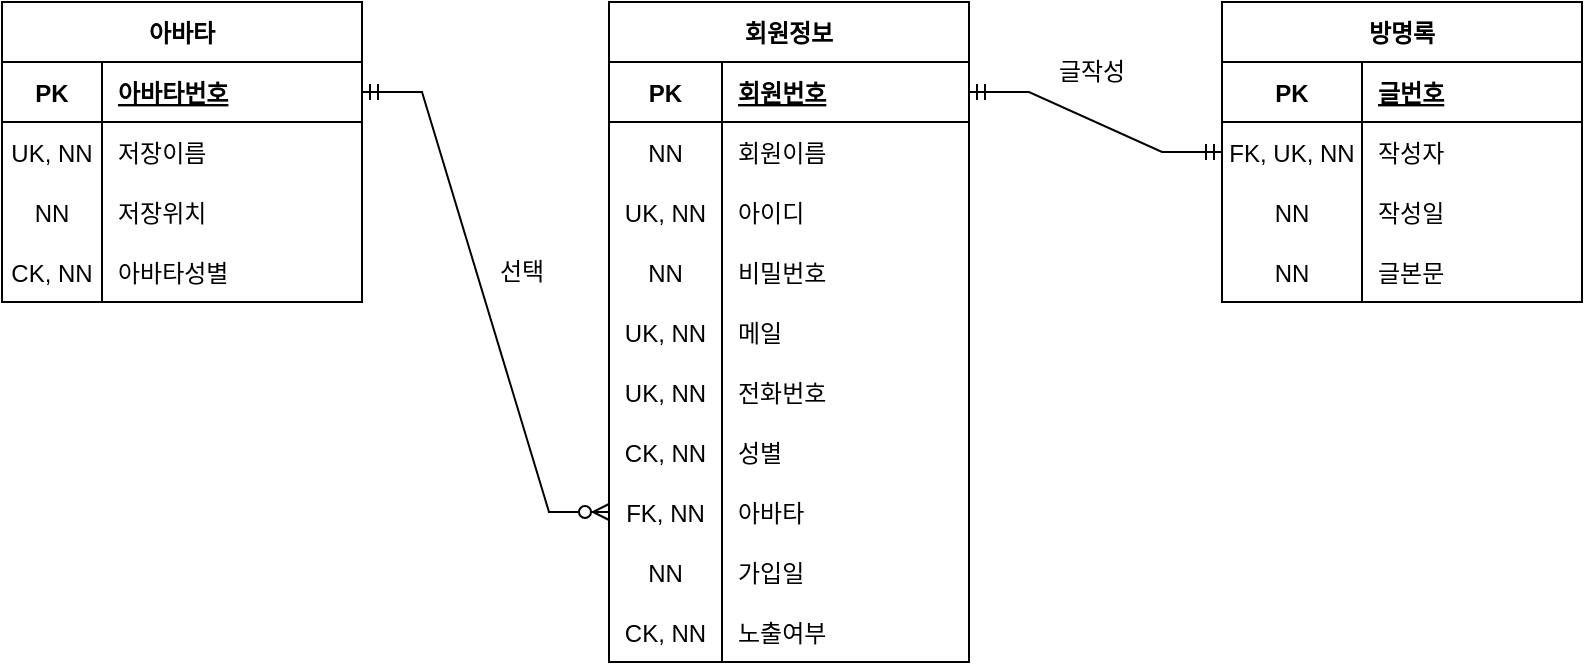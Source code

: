 <mxfile version="17.4.6" type="device"><diagram id="qNqoEJv8p6HCU5uI_8Zh" name="Page-1"><mxGraphModel dx="981" dy="548" grid="1" gridSize="10" guides="1" tooltips="1" connect="1" arrows="1" fold="1" page="1" pageScale="1" pageWidth="827" pageHeight="1169" math="0" shadow="0"><root><mxCell id="0"/><mxCell id="1" parent="0"/><mxCell id="yJhUyh7NrswLeQGmG8L9-1" value="회원정보" style="shape=table;startSize=30;container=1;collapsible=1;childLayout=tableLayout;fixedRows=1;rowLines=0;fontStyle=1;align=center;resizeLast=1;" parent="1" vertex="1"><mxGeometry x="323.5" y="20" width="180" height="330" as="geometry"/></mxCell><mxCell id="yJhUyh7NrswLeQGmG8L9-2" value="" style="shape=tableRow;horizontal=0;startSize=0;swimlaneHead=0;swimlaneBody=0;fillColor=none;collapsible=0;dropTarget=0;points=[[0,0.5],[1,0.5]];portConstraint=eastwest;top=0;left=0;right=0;bottom=1;" parent="yJhUyh7NrswLeQGmG8L9-1" vertex="1"><mxGeometry y="30" width="180" height="30" as="geometry"/></mxCell><mxCell id="yJhUyh7NrswLeQGmG8L9-3" value="PK" style="shape=partialRectangle;connectable=0;fillColor=none;top=0;left=0;bottom=0;right=0;fontStyle=1;overflow=hidden;" parent="yJhUyh7NrswLeQGmG8L9-2" vertex="1"><mxGeometry width="56.5" height="30" as="geometry"><mxRectangle width="56.5" height="30" as="alternateBounds"/></mxGeometry></mxCell><mxCell id="yJhUyh7NrswLeQGmG8L9-4" value="회원번호" style="shape=partialRectangle;connectable=0;fillColor=none;top=0;left=0;bottom=0;right=0;align=left;spacingLeft=6;fontStyle=5;overflow=hidden;" parent="yJhUyh7NrswLeQGmG8L9-2" vertex="1"><mxGeometry x="56.5" width="123.5" height="30" as="geometry"><mxRectangle width="123.5" height="30" as="alternateBounds"/></mxGeometry></mxCell><mxCell id="yJhUyh7NrswLeQGmG8L9-5" value="" style="shape=tableRow;horizontal=0;startSize=0;swimlaneHead=0;swimlaneBody=0;fillColor=none;collapsible=0;dropTarget=0;points=[[0,0.5],[1,0.5]];portConstraint=eastwest;top=0;left=0;right=0;bottom=0;" parent="yJhUyh7NrswLeQGmG8L9-1" vertex="1"><mxGeometry y="60" width="180" height="30" as="geometry"/></mxCell><mxCell id="yJhUyh7NrswLeQGmG8L9-6" value="NN" style="shape=partialRectangle;connectable=0;fillColor=none;top=0;left=0;bottom=0;right=0;editable=1;overflow=hidden;" parent="yJhUyh7NrswLeQGmG8L9-5" vertex="1"><mxGeometry width="56.5" height="30" as="geometry"><mxRectangle width="56.5" height="30" as="alternateBounds"/></mxGeometry></mxCell><mxCell id="yJhUyh7NrswLeQGmG8L9-7" value="회원이름" style="shape=partialRectangle;connectable=0;fillColor=none;top=0;left=0;bottom=0;right=0;align=left;spacingLeft=6;overflow=hidden;" parent="yJhUyh7NrswLeQGmG8L9-5" vertex="1"><mxGeometry x="56.5" width="123.5" height="30" as="geometry"><mxRectangle width="123.5" height="30" as="alternateBounds"/></mxGeometry></mxCell><mxCell id="yJhUyh7NrswLeQGmG8L9-8" value="" style="shape=tableRow;horizontal=0;startSize=0;swimlaneHead=0;swimlaneBody=0;fillColor=none;collapsible=0;dropTarget=0;points=[[0,0.5],[1,0.5]];portConstraint=eastwest;top=0;left=0;right=0;bottom=0;" parent="yJhUyh7NrswLeQGmG8L9-1" vertex="1"><mxGeometry y="90" width="180" height="30" as="geometry"/></mxCell><mxCell id="yJhUyh7NrswLeQGmG8L9-9" value="UK, NN" style="shape=partialRectangle;connectable=0;fillColor=none;top=0;left=0;bottom=0;right=0;editable=1;overflow=hidden;" parent="yJhUyh7NrswLeQGmG8L9-8" vertex="1"><mxGeometry width="56.5" height="30" as="geometry"><mxRectangle width="56.5" height="30" as="alternateBounds"/></mxGeometry></mxCell><mxCell id="yJhUyh7NrswLeQGmG8L9-10" value="아이디" style="shape=partialRectangle;connectable=0;fillColor=none;top=0;left=0;bottom=0;right=0;align=left;spacingLeft=6;overflow=hidden;" parent="yJhUyh7NrswLeQGmG8L9-8" vertex="1"><mxGeometry x="56.5" width="123.5" height="30" as="geometry"><mxRectangle width="123.5" height="30" as="alternateBounds"/></mxGeometry></mxCell><mxCell id="yJhUyh7NrswLeQGmG8L9-11" value="" style="shape=tableRow;horizontal=0;startSize=0;swimlaneHead=0;swimlaneBody=0;fillColor=none;collapsible=0;dropTarget=0;points=[[0,0.5],[1,0.5]];portConstraint=eastwest;top=0;left=0;right=0;bottom=0;" parent="yJhUyh7NrswLeQGmG8L9-1" vertex="1"><mxGeometry y="120" width="180" height="30" as="geometry"/></mxCell><mxCell id="yJhUyh7NrswLeQGmG8L9-12" value="NN" style="shape=partialRectangle;connectable=0;fillColor=none;top=0;left=0;bottom=0;right=0;editable=1;overflow=hidden;" parent="yJhUyh7NrswLeQGmG8L9-11" vertex="1"><mxGeometry width="56.5" height="30" as="geometry"><mxRectangle width="56.5" height="30" as="alternateBounds"/></mxGeometry></mxCell><mxCell id="yJhUyh7NrswLeQGmG8L9-13" value="비밀번호" style="shape=partialRectangle;connectable=0;fillColor=none;top=0;left=0;bottom=0;right=0;align=left;spacingLeft=6;overflow=hidden;" parent="yJhUyh7NrswLeQGmG8L9-11" vertex="1"><mxGeometry x="56.5" width="123.5" height="30" as="geometry"><mxRectangle width="123.5" height="30" as="alternateBounds"/></mxGeometry></mxCell><mxCell id="yJhUyh7NrswLeQGmG8L9-41" value="" style="shape=tableRow;horizontal=0;startSize=0;swimlaneHead=0;swimlaneBody=0;fillColor=none;collapsible=0;dropTarget=0;points=[[0,0.5],[1,0.5]];portConstraint=eastwest;top=0;left=0;right=0;bottom=0;" parent="yJhUyh7NrswLeQGmG8L9-1" vertex="1"><mxGeometry y="150" width="180" height="30" as="geometry"/></mxCell><mxCell id="yJhUyh7NrswLeQGmG8L9-42" value="UK, NN" style="shape=partialRectangle;connectable=0;fillColor=none;top=0;left=0;bottom=0;right=0;editable=1;overflow=hidden;" parent="yJhUyh7NrswLeQGmG8L9-41" vertex="1"><mxGeometry width="56.5" height="30" as="geometry"><mxRectangle width="56.5" height="30" as="alternateBounds"/></mxGeometry></mxCell><mxCell id="yJhUyh7NrswLeQGmG8L9-43" value="메일" style="shape=partialRectangle;connectable=0;fillColor=none;top=0;left=0;bottom=0;right=0;align=left;spacingLeft=6;overflow=hidden;" parent="yJhUyh7NrswLeQGmG8L9-41" vertex="1"><mxGeometry x="56.5" width="123.5" height="30" as="geometry"><mxRectangle width="123.5" height="30" as="alternateBounds"/></mxGeometry></mxCell><mxCell id="yJhUyh7NrswLeQGmG8L9-45" value="" style="shape=tableRow;horizontal=0;startSize=0;swimlaneHead=0;swimlaneBody=0;fillColor=none;collapsible=0;dropTarget=0;points=[[0,0.5],[1,0.5]];portConstraint=eastwest;top=0;left=0;right=0;bottom=0;" parent="yJhUyh7NrswLeQGmG8L9-1" vertex="1"><mxGeometry y="180" width="180" height="30" as="geometry"/></mxCell><mxCell id="yJhUyh7NrswLeQGmG8L9-46" value="UK, NN" style="shape=partialRectangle;connectable=0;fillColor=none;top=0;left=0;bottom=0;right=0;editable=1;overflow=hidden;" parent="yJhUyh7NrswLeQGmG8L9-45" vertex="1"><mxGeometry width="56.5" height="30" as="geometry"><mxRectangle width="56.5" height="30" as="alternateBounds"/></mxGeometry></mxCell><mxCell id="yJhUyh7NrswLeQGmG8L9-47" value="전화번호" style="shape=partialRectangle;connectable=0;fillColor=none;top=0;left=0;bottom=0;right=0;align=left;spacingLeft=6;overflow=hidden;" parent="yJhUyh7NrswLeQGmG8L9-45" vertex="1"><mxGeometry x="56.5" width="123.5" height="30" as="geometry"><mxRectangle width="123.5" height="30" as="alternateBounds"/></mxGeometry></mxCell><mxCell id="yJhUyh7NrswLeQGmG8L9-53" value="" style="shape=tableRow;horizontal=0;startSize=0;swimlaneHead=0;swimlaneBody=0;fillColor=none;collapsible=0;dropTarget=0;points=[[0,0.5],[1,0.5]];portConstraint=eastwest;top=0;left=0;right=0;bottom=0;" parent="yJhUyh7NrswLeQGmG8L9-1" vertex="1"><mxGeometry y="210" width="180" height="30" as="geometry"/></mxCell><mxCell id="yJhUyh7NrswLeQGmG8L9-54" value="CK, NN" style="shape=partialRectangle;connectable=0;fillColor=none;top=0;left=0;bottom=0;right=0;editable=1;overflow=hidden;" parent="yJhUyh7NrswLeQGmG8L9-53" vertex="1"><mxGeometry width="56.5" height="30" as="geometry"><mxRectangle width="56.5" height="30" as="alternateBounds"/></mxGeometry></mxCell><mxCell id="yJhUyh7NrswLeQGmG8L9-55" value="성별" style="shape=partialRectangle;connectable=0;fillColor=none;top=0;left=0;bottom=0;right=0;align=left;spacingLeft=6;overflow=hidden;" parent="yJhUyh7NrswLeQGmG8L9-53" vertex="1"><mxGeometry x="56.5" width="123.5" height="30" as="geometry"><mxRectangle width="123.5" height="30" as="alternateBounds"/></mxGeometry></mxCell><mxCell id="yJhUyh7NrswLeQGmG8L9-61" value="" style="shape=tableRow;horizontal=0;startSize=0;swimlaneHead=0;swimlaneBody=0;fillColor=none;collapsible=0;dropTarget=0;points=[[0,0.5],[1,0.5]];portConstraint=eastwest;top=0;left=0;right=0;bottom=0;" parent="yJhUyh7NrswLeQGmG8L9-1" vertex="1"><mxGeometry y="240" width="180" height="30" as="geometry"/></mxCell><mxCell id="yJhUyh7NrswLeQGmG8L9-62" value="FK, NN" style="shape=partialRectangle;connectable=0;fillColor=none;top=0;left=0;bottom=0;right=0;fontStyle=0;overflow=hidden;" parent="yJhUyh7NrswLeQGmG8L9-61" vertex="1"><mxGeometry width="56.5" height="30" as="geometry"><mxRectangle width="56.5" height="30" as="alternateBounds"/></mxGeometry></mxCell><mxCell id="yJhUyh7NrswLeQGmG8L9-63" value="아바타" style="shape=partialRectangle;connectable=0;fillColor=none;top=0;left=0;bottom=0;right=0;align=left;spacingLeft=6;fontStyle=0;overflow=hidden;" parent="yJhUyh7NrswLeQGmG8L9-61" vertex="1"><mxGeometry x="56.5" width="123.5" height="30" as="geometry"><mxRectangle width="123.5" height="30" as="alternateBounds"/></mxGeometry></mxCell><mxCell id="yJhUyh7NrswLeQGmG8L9-49" value="" style="shape=tableRow;horizontal=0;startSize=0;swimlaneHead=0;swimlaneBody=0;fillColor=none;collapsible=0;dropTarget=0;points=[[0,0.5],[1,0.5]];portConstraint=eastwest;top=0;left=0;right=0;bottom=0;" parent="yJhUyh7NrswLeQGmG8L9-1" vertex="1"><mxGeometry y="270" width="180" height="30" as="geometry"/></mxCell><mxCell id="yJhUyh7NrswLeQGmG8L9-50" value="NN" style="shape=partialRectangle;connectable=0;fillColor=none;top=0;left=0;bottom=0;right=0;editable=1;overflow=hidden;" parent="yJhUyh7NrswLeQGmG8L9-49" vertex="1"><mxGeometry width="56.5" height="30" as="geometry"><mxRectangle width="56.5" height="30" as="alternateBounds"/></mxGeometry></mxCell><mxCell id="yJhUyh7NrswLeQGmG8L9-51" value="가입일" style="shape=partialRectangle;connectable=0;fillColor=none;top=0;left=0;bottom=0;right=0;align=left;spacingLeft=6;overflow=hidden;" parent="yJhUyh7NrswLeQGmG8L9-49" vertex="1"><mxGeometry x="56.5" width="123.5" height="30" as="geometry"><mxRectangle width="123.5" height="30" as="alternateBounds"/></mxGeometry></mxCell><mxCell id="s4vXku7UEF-az249UsAT-8" value="" style="shape=tableRow;horizontal=0;startSize=0;swimlaneHead=0;swimlaneBody=0;fillColor=none;collapsible=0;dropTarget=0;points=[[0,0.5],[1,0.5]];portConstraint=eastwest;top=0;left=0;right=0;bottom=0;" vertex="1" parent="yJhUyh7NrswLeQGmG8L9-1"><mxGeometry y="300" width="180" height="30" as="geometry"/></mxCell><mxCell id="s4vXku7UEF-az249UsAT-9" value="CK, NN" style="shape=partialRectangle;connectable=0;fillColor=none;top=0;left=0;bottom=0;right=0;editable=1;overflow=hidden;" vertex="1" parent="s4vXku7UEF-az249UsAT-8"><mxGeometry width="56.5" height="30" as="geometry"><mxRectangle width="56.5" height="30" as="alternateBounds"/></mxGeometry></mxCell><mxCell id="s4vXku7UEF-az249UsAT-10" value="노출여부" style="shape=partialRectangle;connectable=0;fillColor=none;top=0;left=0;bottom=0;right=0;align=left;spacingLeft=6;overflow=hidden;" vertex="1" parent="s4vXku7UEF-az249UsAT-8"><mxGeometry x="56.5" width="123.5" height="30" as="geometry"><mxRectangle width="123.5" height="30" as="alternateBounds"/></mxGeometry></mxCell><mxCell id="yJhUyh7NrswLeQGmG8L9-14" value="아바타" style="shape=table;startSize=30;container=1;collapsible=1;childLayout=tableLayout;fixedRows=1;rowLines=0;fontStyle=1;align=center;resizeLast=1;" parent="1" vertex="1"><mxGeometry x="20" y="20" width="180" height="150" as="geometry"/></mxCell><mxCell id="yJhUyh7NrswLeQGmG8L9-15" value="" style="shape=tableRow;horizontal=0;startSize=0;swimlaneHead=0;swimlaneBody=0;fillColor=none;collapsible=0;dropTarget=0;points=[[0,0.5],[1,0.5]];portConstraint=eastwest;top=0;left=0;right=0;bottom=1;" parent="yJhUyh7NrswLeQGmG8L9-14" vertex="1"><mxGeometry y="30" width="180" height="30" as="geometry"/></mxCell><mxCell id="yJhUyh7NrswLeQGmG8L9-16" value="PK" style="shape=partialRectangle;connectable=0;fillColor=none;top=0;left=0;bottom=0;right=0;fontStyle=1;overflow=hidden;" parent="yJhUyh7NrswLeQGmG8L9-15" vertex="1"><mxGeometry width="50.0" height="30" as="geometry"><mxRectangle width="50.0" height="30" as="alternateBounds"/></mxGeometry></mxCell><object label="아바타번호" id="yJhUyh7NrswLeQGmG8L9-17"><mxCell style="shape=partialRectangle;connectable=0;fillColor=none;top=0;left=0;bottom=0;right=0;align=left;spacingLeft=6;fontStyle=5;overflow=hidden;" parent="yJhUyh7NrswLeQGmG8L9-15" vertex="1"><mxGeometry x="50.0" width="130.0" height="30" as="geometry"><mxRectangle width="130.0" height="30" as="alternateBounds"/></mxGeometry></mxCell></object><mxCell id="yJhUyh7NrswLeQGmG8L9-18" value="" style="shape=tableRow;horizontal=0;startSize=0;swimlaneHead=0;swimlaneBody=0;fillColor=none;collapsible=0;dropTarget=0;points=[[0,0.5],[1,0.5]];portConstraint=eastwest;top=0;left=0;right=0;bottom=0;" parent="yJhUyh7NrswLeQGmG8L9-14" vertex="1"><mxGeometry y="60" width="180" height="30" as="geometry"/></mxCell><mxCell id="yJhUyh7NrswLeQGmG8L9-19" value="UK, NN" style="shape=partialRectangle;connectable=0;fillColor=none;top=0;left=0;bottom=0;right=0;editable=1;overflow=hidden;" parent="yJhUyh7NrswLeQGmG8L9-18" vertex="1"><mxGeometry width="50.0" height="30" as="geometry"><mxRectangle width="50.0" height="30" as="alternateBounds"/></mxGeometry></mxCell><mxCell id="yJhUyh7NrswLeQGmG8L9-20" value="저장이름" style="shape=partialRectangle;connectable=0;fillColor=none;top=0;left=0;bottom=0;right=0;align=left;spacingLeft=6;overflow=hidden;" parent="yJhUyh7NrswLeQGmG8L9-18" vertex="1"><mxGeometry x="50.0" width="130.0" height="30" as="geometry"><mxRectangle width="130.0" height="30" as="alternateBounds"/></mxGeometry></mxCell><mxCell id="yJhUyh7NrswLeQGmG8L9-21" value="" style="shape=tableRow;horizontal=0;startSize=0;swimlaneHead=0;swimlaneBody=0;fillColor=none;collapsible=0;dropTarget=0;points=[[0,0.5],[1,0.5]];portConstraint=eastwest;top=0;left=0;right=0;bottom=0;" parent="yJhUyh7NrswLeQGmG8L9-14" vertex="1"><mxGeometry y="90" width="180" height="30" as="geometry"/></mxCell><mxCell id="yJhUyh7NrswLeQGmG8L9-22" value="NN" style="shape=partialRectangle;connectable=0;fillColor=none;top=0;left=0;bottom=0;right=0;editable=1;overflow=hidden;" parent="yJhUyh7NrswLeQGmG8L9-21" vertex="1"><mxGeometry width="50.0" height="30" as="geometry"><mxRectangle width="50.0" height="30" as="alternateBounds"/></mxGeometry></mxCell><mxCell id="yJhUyh7NrswLeQGmG8L9-23" value="저장위치" style="shape=partialRectangle;connectable=0;fillColor=none;top=0;left=0;bottom=0;right=0;align=left;spacingLeft=6;overflow=hidden;" parent="yJhUyh7NrswLeQGmG8L9-21" vertex="1"><mxGeometry x="50.0" width="130.0" height="30" as="geometry"><mxRectangle width="130.0" height="30" as="alternateBounds"/></mxGeometry></mxCell><mxCell id="yJhUyh7NrswLeQGmG8L9-24" value="" style="shape=tableRow;horizontal=0;startSize=0;swimlaneHead=0;swimlaneBody=0;fillColor=none;collapsible=0;dropTarget=0;points=[[0,0.5],[1,0.5]];portConstraint=eastwest;top=0;left=0;right=0;bottom=0;" parent="yJhUyh7NrswLeQGmG8L9-14" vertex="1"><mxGeometry y="120" width="180" height="30" as="geometry"/></mxCell><mxCell id="yJhUyh7NrswLeQGmG8L9-25" value="CK, NN" style="shape=partialRectangle;connectable=0;fillColor=none;top=0;left=0;bottom=0;right=0;editable=1;overflow=hidden;" parent="yJhUyh7NrswLeQGmG8L9-24" vertex="1"><mxGeometry width="50.0" height="30" as="geometry"><mxRectangle width="50.0" height="30" as="alternateBounds"/></mxGeometry></mxCell><mxCell id="yJhUyh7NrswLeQGmG8L9-26" value="아바타성별" style="shape=partialRectangle;connectable=0;fillColor=none;top=0;left=0;bottom=0;right=0;align=left;spacingLeft=6;overflow=hidden;" parent="yJhUyh7NrswLeQGmG8L9-24" vertex="1"><mxGeometry x="50.0" width="130.0" height="30" as="geometry"><mxRectangle width="130.0" height="30" as="alternateBounds"/></mxGeometry></mxCell><mxCell id="yJhUyh7NrswLeQGmG8L9-27" value="방명록" style="shape=table;startSize=30;container=1;collapsible=1;childLayout=tableLayout;fixedRows=1;rowLines=0;fontStyle=1;align=center;resizeLast=1;" parent="1" vertex="1"><mxGeometry x="630" y="20" width="180" height="150" as="geometry"/></mxCell><mxCell id="yJhUyh7NrswLeQGmG8L9-28" value="" style="shape=tableRow;horizontal=0;startSize=0;swimlaneHead=0;swimlaneBody=0;fillColor=none;collapsible=0;dropTarget=0;points=[[0,0.5],[1,0.5]];portConstraint=eastwest;top=0;left=0;right=0;bottom=1;" parent="yJhUyh7NrswLeQGmG8L9-27" vertex="1"><mxGeometry y="30" width="180" height="30" as="geometry"/></mxCell><mxCell id="yJhUyh7NrswLeQGmG8L9-29" value="PK" style="shape=partialRectangle;connectable=0;fillColor=none;top=0;left=0;bottom=0;right=0;fontStyle=1;overflow=hidden;" parent="yJhUyh7NrswLeQGmG8L9-28" vertex="1"><mxGeometry width="70" height="30" as="geometry"><mxRectangle width="70" height="30" as="alternateBounds"/></mxGeometry></mxCell><mxCell id="yJhUyh7NrswLeQGmG8L9-30" value="글번호" style="shape=partialRectangle;connectable=0;fillColor=none;top=0;left=0;bottom=0;right=0;align=left;spacingLeft=6;fontStyle=5;overflow=hidden;" parent="yJhUyh7NrswLeQGmG8L9-28" vertex="1"><mxGeometry x="70" width="110" height="30" as="geometry"><mxRectangle width="110" height="30" as="alternateBounds"/></mxGeometry></mxCell><mxCell id="yJhUyh7NrswLeQGmG8L9-65" value="" style="shape=tableRow;horizontal=0;startSize=0;swimlaneHead=0;swimlaneBody=0;fillColor=none;collapsible=0;dropTarget=0;points=[[0,0.5],[1,0.5]];portConstraint=eastwest;top=0;left=0;right=0;bottom=0;" parent="yJhUyh7NrswLeQGmG8L9-27" vertex="1"><mxGeometry y="60" width="180" height="30" as="geometry"/></mxCell><mxCell id="yJhUyh7NrswLeQGmG8L9-66" value="FK, UK, NN" style="shape=partialRectangle;connectable=0;fillColor=none;top=0;left=0;bottom=0;right=0;fontStyle=0;overflow=hidden;" parent="yJhUyh7NrswLeQGmG8L9-65" vertex="1"><mxGeometry width="70" height="30" as="geometry"><mxRectangle width="70" height="30" as="alternateBounds"/></mxGeometry></mxCell><mxCell id="yJhUyh7NrswLeQGmG8L9-67" value="작성자" style="shape=partialRectangle;connectable=0;fillColor=none;top=0;left=0;bottom=0;right=0;align=left;spacingLeft=6;fontStyle=0;overflow=hidden;" parent="yJhUyh7NrswLeQGmG8L9-65" vertex="1"><mxGeometry x="70" width="110" height="30" as="geometry"><mxRectangle width="110" height="30" as="alternateBounds"/></mxGeometry></mxCell><mxCell id="yJhUyh7NrswLeQGmG8L9-34" value="" style="shape=tableRow;horizontal=0;startSize=0;swimlaneHead=0;swimlaneBody=0;fillColor=none;collapsible=0;dropTarget=0;points=[[0,0.5],[1,0.5]];portConstraint=eastwest;top=0;left=0;right=0;bottom=0;" parent="yJhUyh7NrswLeQGmG8L9-27" vertex="1"><mxGeometry y="90" width="180" height="30" as="geometry"/></mxCell><mxCell id="yJhUyh7NrswLeQGmG8L9-35" value="NN" style="shape=partialRectangle;connectable=0;fillColor=none;top=0;left=0;bottom=0;right=0;editable=1;overflow=hidden;" parent="yJhUyh7NrswLeQGmG8L9-34" vertex="1"><mxGeometry width="70" height="30" as="geometry"><mxRectangle width="70" height="30" as="alternateBounds"/></mxGeometry></mxCell><mxCell id="yJhUyh7NrswLeQGmG8L9-36" value="작성일" style="shape=partialRectangle;connectable=0;fillColor=none;top=0;left=0;bottom=0;right=0;align=left;spacingLeft=6;overflow=hidden;" parent="yJhUyh7NrswLeQGmG8L9-34" vertex="1"><mxGeometry x="70" width="110" height="30" as="geometry"><mxRectangle width="110" height="30" as="alternateBounds"/></mxGeometry></mxCell><mxCell id="yJhUyh7NrswLeQGmG8L9-37" value="" style="shape=tableRow;horizontal=0;startSize=0;swimlaneHead=0;swimlaneBody=0;fillColor=none;collapsible=0;dropTarget=0;points=[[0,0.5],[1,0.5]];portConstraint=eastwest;top=0;left=0;right=0;bottom=0;" parent="yJhUyh7NrswLeQGmG8L9-27" vertex="1"><mxGeometry y="120" width="180" height="30" as="geometry"/></mxCell><mxCell id="yJhUyh7NrswLeQGmG8L9-38" value="NN" style="shape=partialRectangle;connectable=0;fillColor=none;top=0;left=0;bottom=0;right=0;editable=1;overflow=hidden;" parent="yJhUyh7NrswLeQGmG8L9-37" vertex="1"><mxGeometry width="70" height="30" as="geometry"><mxRectangle width="70" height="30" as="alternateBounds"/></mxGeometry></mxCell><mxCell id="yJhUyh7NrswLeQGmG8L9-39" value="글본문" style="shape=partialRectangle;connectable=0;fillColor=none;top=0;left=0;bottom=0;right=0;align=left;spacingLeft=6;overflow=hidden;" parent="yJhUyh7NrswLeQGmG8L9-37" vertex="1"><mxGeometry x="70" width="110" height="30" as="geometry"><mxRectangle width="110" height="30" as="alternateBounds"/></mxGeometry></mxCell><mxCell id="s4vXku7UEF-az249UsAT-1" value="" style="edgeStyle=entityRelationEdgeStyle;fontSize=12;html=1;endArrow=ERzeroToMany;startArrow=ERmandOne;rounded=0;entryX=0;entryY=0.5;entryDx=0;entryDy=0;" edge="1" parent="1" source="yJhUyh7NrswLeQGmG8L9-15" target="yJhUyh7NrswLeQGmG8L9-61"><mxGeometry width="100" height="100" relative="1" as="geometry"><mxPoint x="640" y="460" as="sourcePoint"/><mxPoint x="740" y="360" as="targetPoint"/></mxGeometry></mxCell><mxCell id="s4vXku7UEF-az249UsAT-3" value="" style="edgeStyle=entityRelationEdgeStyle;fontSize=12;html=1;endArrow=ERmandOne;startArrow=ERmandOne;rounded=0;exitX=1;exitY=0.5;exitDx=0;exitDy=0;entryX=0;entryY=0.5;entryDx=0;entryDy=0;" edge="1" parent="1" source="yJhUyh7NrswLeQGmG8L9-2" target="yJhUyh7NrswLeQGmG8L9-65"><mxGeometry width="100" height="100" relative="1" as="geometry"><mxPoint x="640" y="460" as="sourcePoint"/><mxPoint x="740" y="360" as="targetPoint"/></mxGeometry></mxCell><mxCell id="s4vXku7UEF-az249UsAT-5" value="글작성" style="text;html=1;strokeColor=none;fillColor=none;align=center;verticalAlign=middle;whiteSpace=wrap;rounded=0;" vertex="1" parent="1"><mxGeometry x="540" y="40" width="50" height="30" as="geometry"/></mxCell><mxCell id="s4vXku7UEF-az249UsAT-6" value="선택" style="text;html=1;strokeColor=none;fillColor=none;align=center;verticalAlign=middle;whiteSpace=wrap;rounded=0;" vertex="1" parent="1"><mxGeometry x="250" y="140" width="60" height="30" as="geometry"/></mxCell></root></mxGraphModel></diagram></mxfile>